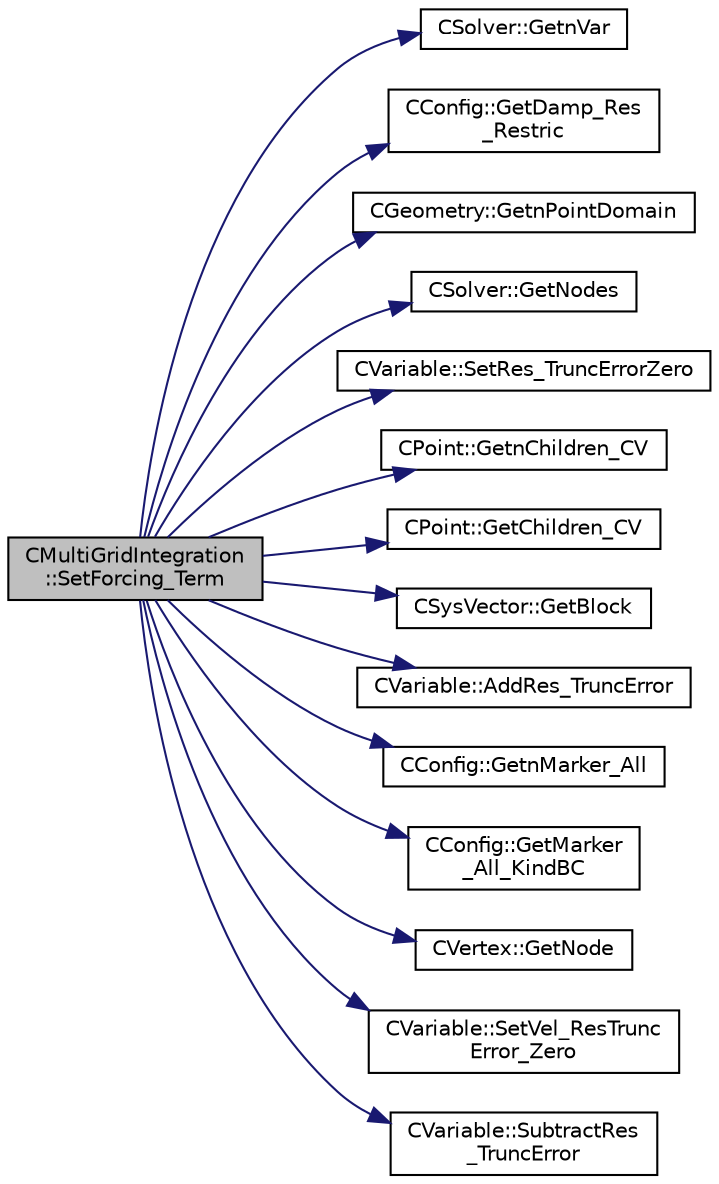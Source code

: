 digraph "CMultiGridIntegration::SetForcing_Term"
{
  edge [fontname="Helvetica",fontsize="10",labelfontname="Helvetica",labelfontsize="10"];
  node [fontname="Helvetica",fontsize="10",shape=record];
  rankdir="LR";
  Node435 [label="CMultiGridIntegration\l::SetForcing_Term",height=0.2,width=0.4,color="black", fillcolor="grey75", style="filled", fontcolor="black"];
  Node435 -> Node436 [color="midnightblue",fontsize="10",style="solid",fontname="Helvetica"];
  Node436 [label="CSolver::GetnVar",height=0.2,width=0.4,color="black", fillcolor="white", style="filled",URL="$class_c_solver.html#a65c22046b0cf1938ba22648912d04680",tooltip="Get the number of variables of the problem. "];
  Node435 -> Node437 [color="midnightblue",fontsize="10",style="solid",fontname="Helvetica"];
  Node437 [label="CConfig::GetDamp_Res\l_Restric",height=0.2,width=0.4,color="black", fillcolor="white", style="filled",URL="$class_c_config.html#a258b27a0c253e2e6f652153ec6fdbf81",tooltip="Value of the damping factor for the residual restriction. "];
  Node435 -> Node438 [color="midnightblue",fontsize="10",style="solid",fontname="Helvetica"];
  Node438 [label="CGeometry::GetnPointDomain",height=0.2,width=0.4,color="black", fillcolor="white", style="filled",URL="$class_c_geometry.html#a4fc7de3bff7b6f8c35717016d6f8fcb2",tooltip="Get number of real points (that belong to the domain). "];
  Node435 -> Node439 [color="midnightblue",fontsize="10",style="solid",fontname="Helvetica"];
  Node439 [label="CSolver::GetNodes",height=0.2,width=0.4,color="black", fillcolor="white", style="filled",URL="$class_c_solver.html#af3198e52a2ea377bb765647b5e697197",tooltip="Allow outside access to the nodes of the solver, containing conservatives, primitives, etc. "];
  Node435 -> Node440 [color="midnightblue",fontsize="10",style="solid",fontname="Helvetica"];
  Node440 [label="CVariable::SetRes_TruncErrorZero",height=0.2,width=0.4,color="black", fillcolor="white", style="filled",URL="$class_c_variable.html#ac78097c62e9266762a797187b9359133",tooltip="Set the truncation error to zero. "];
  Node435 -> Node441 [color="midnightblue",fontsize="10",style="solid",fontname="Helvetica"];
  Node441 [label="CPoint::GetnChildren_CV",height=0.2,width=0.4,color="black", fillcolor="white", style="filled",URL="$class_c_point.html#aa32b71744384b293260648bff1de9a5c",tooltip="Get the number of children of an agglomerated control volume. "];
  Node435 -> Node442 [color="midnightblue",fontsize="10",style="solid",fontname="Helvetica"];
  Node442 [label="CPoint::GetChildren_CV",height=0.2,width=0.4,color="black", fillcolor="white", style="filled",URL="$class_c_point.html#a821d9feaa7488e42dfca27a349776f0a",tooltip="Get the children control volume of an agglomerated control volume. "];
  Node435 -> Node443 [color="midnightblue",fontsize="10",style="solid",fontname="Helvetica"];
  Node443 [label="CSysVector::GetBlock",height=0.2,width=0.4,color="black", fillcolor="white", style="filled",URL="$class_c_sys_vector.html#a0f53b910eb47537bbedcade1fa4b7e5e",tooltip="Get the value of the residual. "];
  Node435 -> Node444 [color="midnightblue",fontsize="10",style="solid",fontname="Helvetica"];
  Node444 [label="CVariable::AddRes_TruncError",height=0.2,width=0.4,color="black", fillcolor="white", style="filled",URL="$class_c_variable.html#a5e3d6b7dec34468623c04c0c48ad9046",tooltip="Add a value to the truncation error. "];
  Node435 -> Node445 [color="midnightblue",fontsize="10",style="solid",fontname="Helvetica"];
  Node445 [label="CConfig::GetnMarker_All",height=0.2,width=0.4,color="black", fillcolor="white", style="filled",URL="$class_c_config.html#a300c4884edfc0c2acf395036439004f4",tooltip="Get the total number of boundary markers including send/receive domains. "];
  Node435 -> Node446 [color="midnightblue",fontsize="10",style="solid",fontname="Helvetica"];
  Node446 [label="CConfig::GetMarker\l_All_KindBC",height=0.2,width=0.4,color="black", fillcolor="white", style="filled",URL="$class_c_config.html#a57d43acc1457d2d27095ce006218862e",tooltip="Get the kind of boundary for each marker. "];
  Node435 -> Node447 [color="midnightblue",fontsize="10",style="solid",fontname="Helvetica"];
  Node447 [label="CVertex::GetNode",height=0.2,width=0.4,color="black", fillcolor="white", style="filled",URL="$class_c_vertex.html#a95c513bf927464157ed96b6c79779a1f",tooltip="Get the node of the vertex. "];
  Node435 -> Node448 [color="midnightblue",fontsize="10",style="solid",fontname="Helvetica"];
  Node448 [label="CVariable::SetVel_ResTrunc\lError_Zero",height=0.2,width=0.4,color="black", fillcolor="white", style="filled",URL="$class_c_variable.html#a92862deec361a5684a566713972c359f",tooltip="Set the velocity of the truncation error to zero. "];
  Node435 -> Node449 [color="midnightblue",fontsize="10",style="solid",fontname="Helvetica"];
  Node449 [label="CVariable::SubtractRes\l_TruncError",height=0.2,width=0.4,color="black", fillcolor="white", style="filled",URL="$class_c_variable.html#a3692cfe2b71e8b164abeba72a6a24fd2",tooltip="Subtract a value to the truncation error. "];
}
